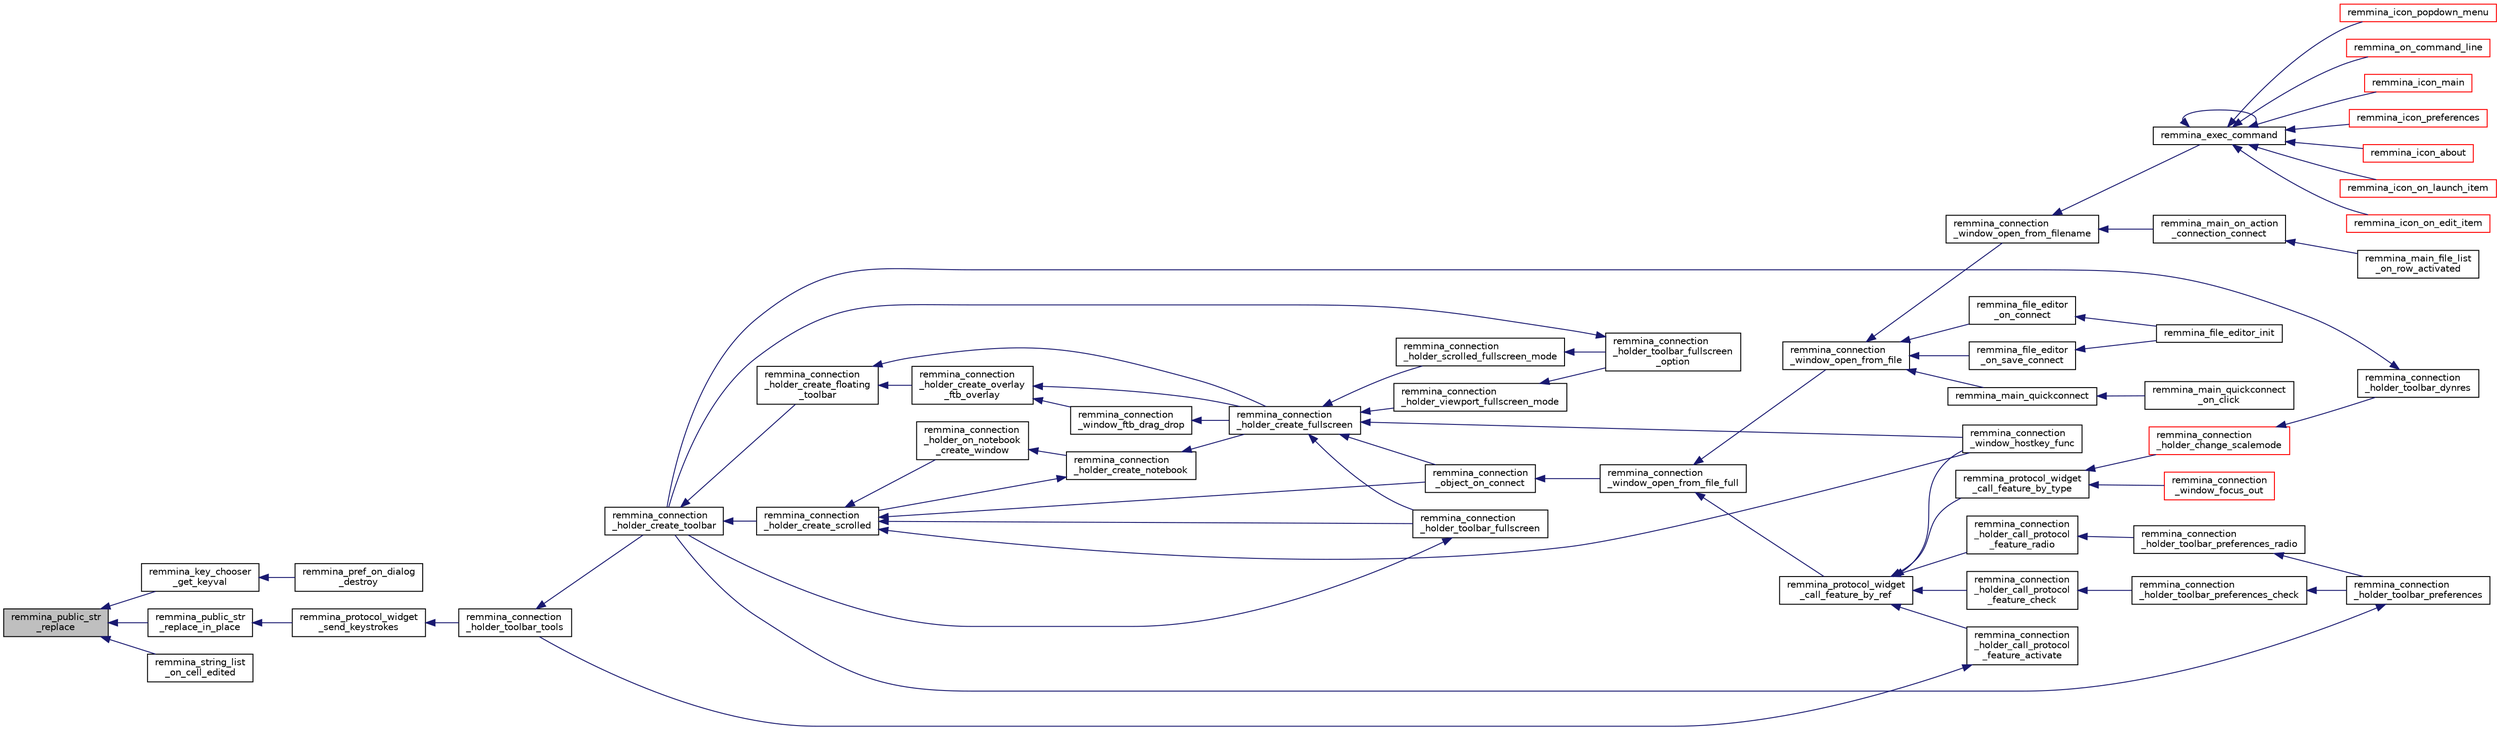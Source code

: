 digraph "remmina_public_str_replace"
{
  edge [fontname="Helvetica",fontsize="10",labelfontname="Helvetica",labelfontsize="10"];
  node [fontname="Helvetica",fontsize="10",shape=record];
  rankdir="LR";
  Node948 [label="remmina_public_str\l_replace",height=0.2,width=0.4,color="black", fillcolor="grey75", style="filled", fontcolor="black"];
  Node948 -> Node949 [dir="back",color="midnightblue",fontsize="10",style="solid",fontname="Helvetica"];
  Node949 [label="remmina_key_chooser\l_get_keyval",height=0.2,width=0.4,color="black", fillcolor="white", style="filled",URL="$remmina__key__chooser_8h.html#ae4901c270a9c35ed2258c92cdc897474"];
  Node949 -> Node950 [dir="back",color="midnightblue",fontsize="10",style="solid",fontname="Helvetica"];
  Node950 [label="remmina_pref_on_dialog\l_destroy",height=0.2,width=0.4,color="black", fillcolor="white", style="filled",URL="$remmina__pref__dialog_8c.html#ab9776574663e2c3fcb793ec70887336d"];
  Node948 -> Node951 [dir="back",color="midnightblue",fontsize="10",style="solid",fontname="Helvetica"];
  Node951 [label="remmina_public_str\l_replace_in_place",height=0.2,width=0.4,color="black", fillcolor="white", style="filled",URL="$remmina__public_8h.html#a8d7d9b3c8050545469b1af9a35b043a2"];
  Node951 -> Node952 [dir="back",color="midnightblue",fontsize="10",style="solid",fontname="Helvetica"];
  Node952 [label="remmina_protocol_widget\l_send_keystrokes",height=0.2,width=0.4,color="black", fillcolor="white", style="filled",URL="$remmina__protocol__widget_8h.html#affb2413c00f0681fe08f90523f7e1471",tooltip="Send to the plugin some keystrokes. "];
  Node952 -> Node953 [dir="back",color="midnightblue",fontsize="10",style="solid",fontname="Helvetica"];
  Node953 [label="remmina_connection\l_holder_toolbar_tools",height=0.2,width=0.4,color="black", fillcolor="white", style="filled",URL="$remmina__connection__window_8c.html#a51cc0b2274049920f67c71047bd76213"];
  Node953 -> Node954 [dir="back",color="midnightblue",fontsize="10",style="solid",fontname="Helvetica"];
  Node954 [label="remmina_connection\l_holder_create_toolbar",height=0.2,width=0.4,color="black", fillcolor="white", style="filled",URL="$remmina__connection__window_8c.html#af8138da72278e9e9000276e08a6fd984"];
  Node954 -> Node955 [dir="back",color="midnightblue",fontsize="10",style="solid",fontname="Helvetica"];
  Node955 [label="remmina_connection\l_holder_create_floating\l_toolbar",height=0.2,width=0.4,color="black", fillcolor="white", style="filled",URL="$remmina__connection__window_8c.html#a967dca6c1876afc3e6bcb763f9709d43"];
  Node955 -> Node956 [dir="back",color="midnightblue",fontsize="10",style="solid",fontname="Helvetica"];
  Node956 [label="remmina_connection\l_holder_create_overlay\l_ftb_overlay",height=0.2,width=0.4,color="black", fillcolor="white", style="filled",URL="$remmina__connection__window_8c.html#ab2edcb806312b3367c70fbb13c383ae0"];
  Node956 -> Node957 [dir="back",color="midnightblue",fontsize="10",style="solid",fontname="Helvetica"];
  Node957 [label="remmina_connection\l_window_ftb_drag_drop",height=0.2,width=0.4,color="black", fillcolor="white", style="filled",URL="$remmina__connection__window_8c.html#a15c9b2bd929f8f2bb64d0bb6fa60f067"];
  Node957 -> Node958 [dir="back",color="midnightblue",fontsize="10",style="solid",fontname="Helvetica"];
  Node958 [label="remmina_connection\l_holder_create_fullscreen",height=0.2,width=0.4,color="black", fillcolor="white", style="filled",URL="$remmina__connection__window_8c.html#ae67ca4d276339723c1ff87fc224eaccf"];
  Node958 -> Node959 [dir="back",color="midnightblue",fontsize="10",style="solid",fontname="Helvetica"];
  Node959 [label="remmina_connection\l_holder_toolbar_fullscreen",height=0.2,width=0.4,color="black", fillcolor="white", style="filled",URL="$remmina__connection__window_8c.html#a02ac20f50f1b7b816bd7208127efdbee"];
  Node959 -> Node954 [dir="back",color="midnightblue",fontsize="10",style="solid",fontname="Helvetica"];
  Node958 -> Node960 [dir="back",color="midnightblue",fontsize="10",style="solid",fontname="Helvetica"];
  Node960 [label="remmina_connection\l_holder_viewport_fullscreen_mode",height=0.2,width=0.4,color="black", fillcolor="white", style="filled",URL="$remmina__connection__window_8c.html#a0e99d0ff8c39f2c6de508eee9ef498c5"];
  Node960 -> Node961 [dir="back",color="midnightblue",fontsize="10",style="solid",fontname="Helvetica"];
  Node961 [label="remmina_connection\l_holder_toolbar_fullscreen\l_option",height=0.2,width=0.4,color="black", fillcolor="white", style="filled",URL="$remmina__connection__window_8c.html#a1415cdcbed0e6fe9a7978586bf132207"];
  Node961 -> Node954 [dir="back",color="midnightblue",fontsize="10",style="solid",fontname="Helvetica"];
  Node958 -> Node962 [dir="back",color="midnightblue",fontsize="10",style="solid",fontname="Helvetica"];
  Node962 [label="remmina_connection\l_holder_scrolled_fullscreen_mode",height=0.2,width=0.4,color="black", fillcolor="white", style="filled",URL="$remmina__connection__window_8c.html#aa25cae5c0e15e13b817b925e42a044a9"];
  Node962 -> Node961 [dir="back",color="midnightblue",fontsize="10",style="solid",fontname="Helvetica"];
  Node958 -> Node963 [dir="back",color="midnightblue",fontsize="10",style="solid",fontname="Helvetica"];
  Node963 [label="remmina_connection\l_window_hostkey_func",height=0.2,width=0.4,color="black", fillcolor="white", style="filled",URL="$remmina__connection__window_8c.html#abef663d930076deb3105f86dabe2a9c3"];
  Node958 -> Node964 [dir="back",color="midnightblue",fontsize="10",style="solid",fontname="Helvetica"];
  Node964 [label="remmina_connection\l_object_on_connect",height=0.2,width=0.4,color="black", fillcolor="white", style="filled",URL="$remmina__connection__window_8c.html#a0ad685a873ecef95ec13caba17e0c22e"];
  Node964 -> Node965 [dir="back",color="midnightblue",fontsize="10",style="solid",fontname="Helvetica"];
  Node965 [label="remmina_connection\l_window_open_from_file_full",height=0.2,width=0.4,color="black", fillcolor="white", style="filled",URL="$remmina__connection__window_8h.html#adbf2b670ca3bae96a99cb0b36021a961"];
  Node965 -> Node966 [dir="back",color="midnightblue",fontsize="10",style="solid",fontname="Helvetica"];
  Node966 [label="remmina_connection\l_window_open_from_file",height=0.2,width=0.4,color="black", fillcolor="white", style="filled",URL="$remmina__connection__window_8h.html#a1c7f722a89609523cc4de079cc82f23c"];
  Node966 -> Node967 [dir="back",color="midnightblue",fontsize="10",style="solid",fontname="Helvetica"];
  Node967 [label="remmina_connection\l_window_open_from_filename",height=0.2,width=0.4,color="black", fillcolor="white", style="filled",URL="$remmina__connection__window_8h.html#ab0ed27ef360efc7d92906cbabf9da5db"];
  Node967 -> Node968 [dir="back",color="midnightblue",fontsize="10",style="solid",fontname="Helvetica"];
  Node968 [label="remmina_exec_command",height=0.2,width=0.4,color="black", fillcolor="white", style="filled",URL="$remmina__exec_8h.html#a424cabdcff647797061e7482049d62a7"];
  Node968 -> Node969 [dir="back",color="midnightblue",fontsize="10",style="solid",fontname="Helvetica"];
  Node969 [label="remmina_on_command_line",height=0.2,width=0.4,color="red", fillcolor="white", style="filled",URL="$remmina_8c.html#aeb286fc5bd52ab5382ab8cb495dc2914"];
  Node968 -> Node968 [dir="back",color="midnightblue",fontsize="10",style="solid",fontname="Helvetica"];
  Node968 -> Node971 [dir="back",color="midnightblue",fontsize="10",style="solid",fontname="Helvetica"];
  Node971 [label="remmina_icon_main",height=0.2,width=0.4,color="red", fillcolor="white", style="filled",URL="$remmina__icon_8c.html#a920476110ab6410c8fc8cf734109e497"];
  Node968 -> Node981 [dir="back",color="midnightblue",fontsize="10",style="solid",fontname="Helvetica"];
  Node981 [label="remmina_icon_preferences",height=0.2,width=0.4,color="red", fillcolor="white", style="filled",URL="$remmina__icon_8c.html#ad3b0e3d12e4854eae05b1afea19da404"];
  Node968 -> Node982 [dir="back",color="midnightblue",fontsize="10",style="solid",fontname="Helvetica"];
  Node982 [label="remmina_icon_about",height=0.2,width=0.4,color="red", fillcolor="white", style="filled",URL="$remmina__icon_8c.html#a5cdf1958ef01e49889bcee2e90e2cf71"];
  Node968 -> Node983 [dir="back",color="midnightblue",fontsize="10",style="solid",fontname="Helvetica"];
  Node983 [label="remmina_icon_on_launch_item",height=0.2,width=0.4,color="red", fillcolor="white", style="filled",URL="$remmina__icon_8c.html#ad1699688680e12abcfd5c74dd2f76d83"];
  Node968 -> Node986 [dir="back",color="midnightblue",fontsize="10",style="solid",fontname="Helvetica"];
  Node986 [label="remmina_icon_on_edit_item",height=0.2,width=0.4,color="red", fillcolor="white", style="filled",URL="$remmina__icon_8c.html#af8708120906a8dc41a7998ebf9ecd129"];
  Node968 -> Node987 [dir="back",color="midnightblue",fontsize="10",style="solid",fontname="Helvetica"];
  Node987 [label="remmina_icon_popdown_menu",height=0.2,width=0.4,color="red", fillcolor="white", style="filled",URL="$remmina__icon_8c.html#a444be76e3c3a065279c5f9abc7fae833"];
  Node967 -> Node988 [dir="back",color="midnightblue",fontsize="10",style="solid",fontname="Helvetica"];
  Node988 [label="remmina_main_on_action\l_connection_connect",height=0.2,width=0.4,color="black", fillcolor="white", style="filled",URL="$remmina__main_8c.html#ae023d1cb099a4f7bee79f13760566cbf"];
  Node988 -> Node989 [dir="back",color="midnightblue",fontsize="10",style="solid",fontname="Helvetica"];
  Node989 [label="remmina_main_file_list\l_on_row_activated",height=0.2,width=0.4,color="black", fillcolor="white", style="filled",URL="$remmina__main_8c.html#aba1a89a2400c5cc8373c6bd34602ac10"];
  Node966 -> Node990 [dir="back",color="midnightblue",fontsize="10",style="solid",fontname="Helvetica"];
  Node990 [label="remmina_file_editor\l_on_connect",height=0.2,width=0.4,color="black", fillcolor="white", style="filled",URL="$remmina__file__editor_8c.html#a73b8581fd1fd77532b748d91a2951f25"];
  Node990 -> Node975 [dir="back",color="midnightblue",fontsize="10",style="solid",fontname="Helvetica"];
  Node975 [label="remmina_file_editor_init",height=0.2,width=0.4,color="black", fillcolor="white", style="filled",URL="$remmina__file__editor_8c.html#a9afd8d41c66f547320930eb331f3124d"];
  Node966 -> Node976 [dir="back",color="midnightblue",fontsize="10",style="solid",fontname="Helvetica"];
  Node976 [label="remmina_file_editor\l_on_save_connect",height=0.2,width=0.4,color="black", fillcolor="white", style="filled",URL="$remmina__file__editor_8c.html#a57224f3f69f04f398de563b71be6b18e"];
  Node976 -> Node975 [dir="back",color="midnightblue",fontsize="10",style="solid",fontname="Helvetica"];
  Node966 -> Node991 [dir="back",color="midnightblue",fontsize="10",style="solid",fontname="Helvetica"];
  Node991 [label="remmina_main_quickconnect",height=0.2,width=0.4,color="black", fillcolor="white", style="filled",URL="$remmina__main_8c.html#a802458852abacebfb16f1f4295806a01"];
  Node991 -> Node992 [dir="back",color="midnightblue",fontsize="10",style="solid",fontname="Helvetica"];
  Node992 [label="remmina_main_quickconnect\l_on_click",height=0.2,width=0.4,color="black", fillcolor="white", style="filled",URL="$remmina__main_8c.html#a210e9e04c7c97cc86412044de31f659d"];
  Node965 -> Node993 [dir="back",color="midnightblue",fontsize="10",style="solid",fontname="Helvetica"];
  Node993 [label="remmina_protocol_widget\l_call_feature_by_ref",height=0.2,width=0.4,color="black", fillcolor="white", style="filled",URL="$remmina__protocol__widget_8h.html#a605b69a9aa4393024369cc5070488692"];
  Node993 -> Node994 [dir="back",color="midnightblue",fontsize="10",style="solid",fontname="Helvetica"];
  Node994 [label="remmina_connection\l_holder_call_protocol\l_feature_radio",height=0.2,width=0.4,color="black", fillcolor="white", style="filled",URL="$remmina__connection__window_8c.html#a86280cb973101817f7410af393bc2f98"];
  Node994 -> Node995 [dir="back",color="midnightblue",fontsize="10",style="solid",fontname="Helvetica"];
  Node995 [label="remmina_connection\l_holder_toolbar_preferences_radio",height=0.2,width=0.4,color="black", fillcolor="white", style="filled",URL="$remmina__connection__window_8c.html#a1ddab4aacc284c606ab237eae9c0b5a9"];
  Node995 -> Node996 [dir="back",color="midnightblue",fontsize="10",style="solid",fontname="Helvetica"];
  Node996 [label="remmina_connection\l_holder_toolbar_preferences",height=0.2,width=0.4,color="black", fillcolor="white", style="filled",URL="$remmina__connection__window_8c.html#a78ec7d6e66d6e6569c1a9a0230c74bc8"];
  Node996 -> Node954 [dir="back",color="midnightblue",fontsize="10",style="solid",fontname="Helvetica"];
  Node993 -> Node997 [dir="back",color="midnightblue",fontsize="10",style="solid",fontname="Helvetica"];
  Node997 [label="remmina_connection\l_holder_call_protocol\l_feature_check",height=0.2,width=0.4,color="black", fillcolor="white", style="filled",URL="$remmina__connection__window_8c.html#a8d924ded7fe147df8b5f113e2fb1d6e7"];
  Node997 -> Node998 [dir="back",color="midnightblue",fontsize="10",style="solid",fontname="Helvetica"];
  Node998 [label="remmina_connection\l_holder_toolbar_preferences_check",height=0.2,width=0.4,color="black", fillcolor="white", style="filled",URL="$remmina__connection__window_8c.html#ada0dce340f5f1484c496a2357e8a2c69"];
  Node998 -> Node996 [dir="back",color="midnightblue",fontsize="10",style="solid",fontname="Helvetica"];
  Node993 -> Node999 [dir="back",color="midnightblue",fontsize="10",style="solid",fontname="Helvetica"];
  Node999 [label="remmina_connection\l_holder_call_protocol\l_feature_activate",height=0.2,width=0.4,color="black", fillcolor="white", style="filled",URL="$remmina__connection__window_8c.html#a4507b43c6fd10bc68d9512c6b253a552"];
  Node999 -> Node953 [dir="back",color="midnightblue",fontsize="10",style="solid",fontname="Helvetica"];
  Node993 -> Node963 [dir="back",color="midnightblue",fontsize="10",style="solid",fontname="Helvetica"];
  Node993 -> Node1000 [dir="back",color="midnightblue",fontsize="10",style="solid",fontname="Helvetica"];
  Node1000 [label="remmina_protocol_widget\l_call_feature_by_type",height=0.2,width=0.4,color="black", fillcolor="white", style="filled",URL="$remmina__protocol__widget_8h.html#a6a630e96e5b914d60d678ae8eaad4cd9"];
  Node1000 -> Node1001 [dir="back",color="midnightblue",fontsize="10",style="solid",fontname="Helvetica"];
  Node1001 [label="remmina_connection\l_holder_change_scalemode",height=0.2,width=0.4,color="red", fillcolor="white", style="filled",URL="$remmina__connection__window_8c.html#a5565ebedf82eb9f2d54b7f447b4c930e"];
  Node1001 -> Node1002 [dir="back",color="midnightblue",fontsize="10",style="solid",fontname="Helvetica"];
  Node1002 [label="remmina_connection\l_holder_toolbar_dynres",height=0.2,width=0.4,color="black", fillcolor="white", style="filled",URL="$remmina__connection__window_8c.html#a576e3800c7371f63b27e3832848ac4e5"];
  Node1002 -> Node954 [dir="back",color="midnightblue",fontsize="10",style="solid",fontname="Helvetica"];
  Node1000 -> Node1004 [dir="back",color="midnightblue",fontsize="10",style="solid",fontname="Helvetica"];
  Node1004 [label="remmina_connection\l_window_focus_out",height=0.2,width=0.4,color="red", fillcolor="white", style="filled",URL="$remmina__connection__window_8c.html#a8c242e0a7ee57ed79099c330d696b43f"];
  Node956 -> Node958 [dir="back",color="midnightblue",fontsize="10",style="solid",fontname="Helvetica"];
  Node955 -> Node958 [dir="back",color="midnightblue",fontsize="10",style="solid",fontname="Helvetica"];
  Node954 -> Node1007 [dir="back",color="midnightblue",fontsize="10",style="solid",fontname="Helvetica"];
  Node1007 [label="remmina_connection\l_holder_create_scrolled",height=0.2,width=0.4,color="black", fillcolor="white", style="filled",URL="$remmina__connection__window_8c.html#a57b3656c37df65d276ddd50a16906dc7"];
  Node1007 -> Node959 [dir="back",color="midnightblue",fontsize="10",style="solid",fontname="Helvetica"];
  Node1007 -> Node1008 [dir="back",color="midnightblue",fontsize="10",style="solid",fontname="Helvetica"];
  Node1008 [label="remmina_connection\l_holder_on_notebook\l_create_window",height=0.2,width=0.4,color="black", fillcolor="white", style="filled",URL="$remmina__connection__window_8c.html#a2f5fc595c1aad851962aa58e2009bcce"];
  Node1008 -> Node1009 [dir="back",color="midnightblue",fontsize="10",style="solid",fontname="Helvetica"];
  Node1009 [label="remmina_connection\l_holder_create_notebook",height=0.2,width=0.4,color="black", fillcolor="white", style="filled",URL="$remmina__connection__window_8c.html#ae616dc409c5775dc73d9a83c1f081705"];
  Node1009 -> Node1007 [dir="back",color="midnightblue",fontsize="10",style="solid",fontname="Helvetica"];
  Node1009 -> Node958 [dir="back",color="midnightblue",fontsize="10",style="solid",fontname="Helvetica"];
  Node1007 -> Node963 [dir="back",color="midnightblue",fontsize="10",style="solid",fontname="Helvetica"];
  Node1007 -> Node964 [dir="back",color="midnightblue",fontsize="10",style="solid",fontname="Helvetica"];
  Node948 -> Node1011 [dir="back",color="midnightblue",fontsize="10",style="solid",fontname="Helvetica"];
  Node1011 [label="remmina_string_list\l_on_cell_edited",height=0.2,width=0.4,color="black", fillcolor="white", style="filled",URL="$remmina__string__list_8c.html#afa74f7320b1d5b8487eaadcd97d0d085"];
}
